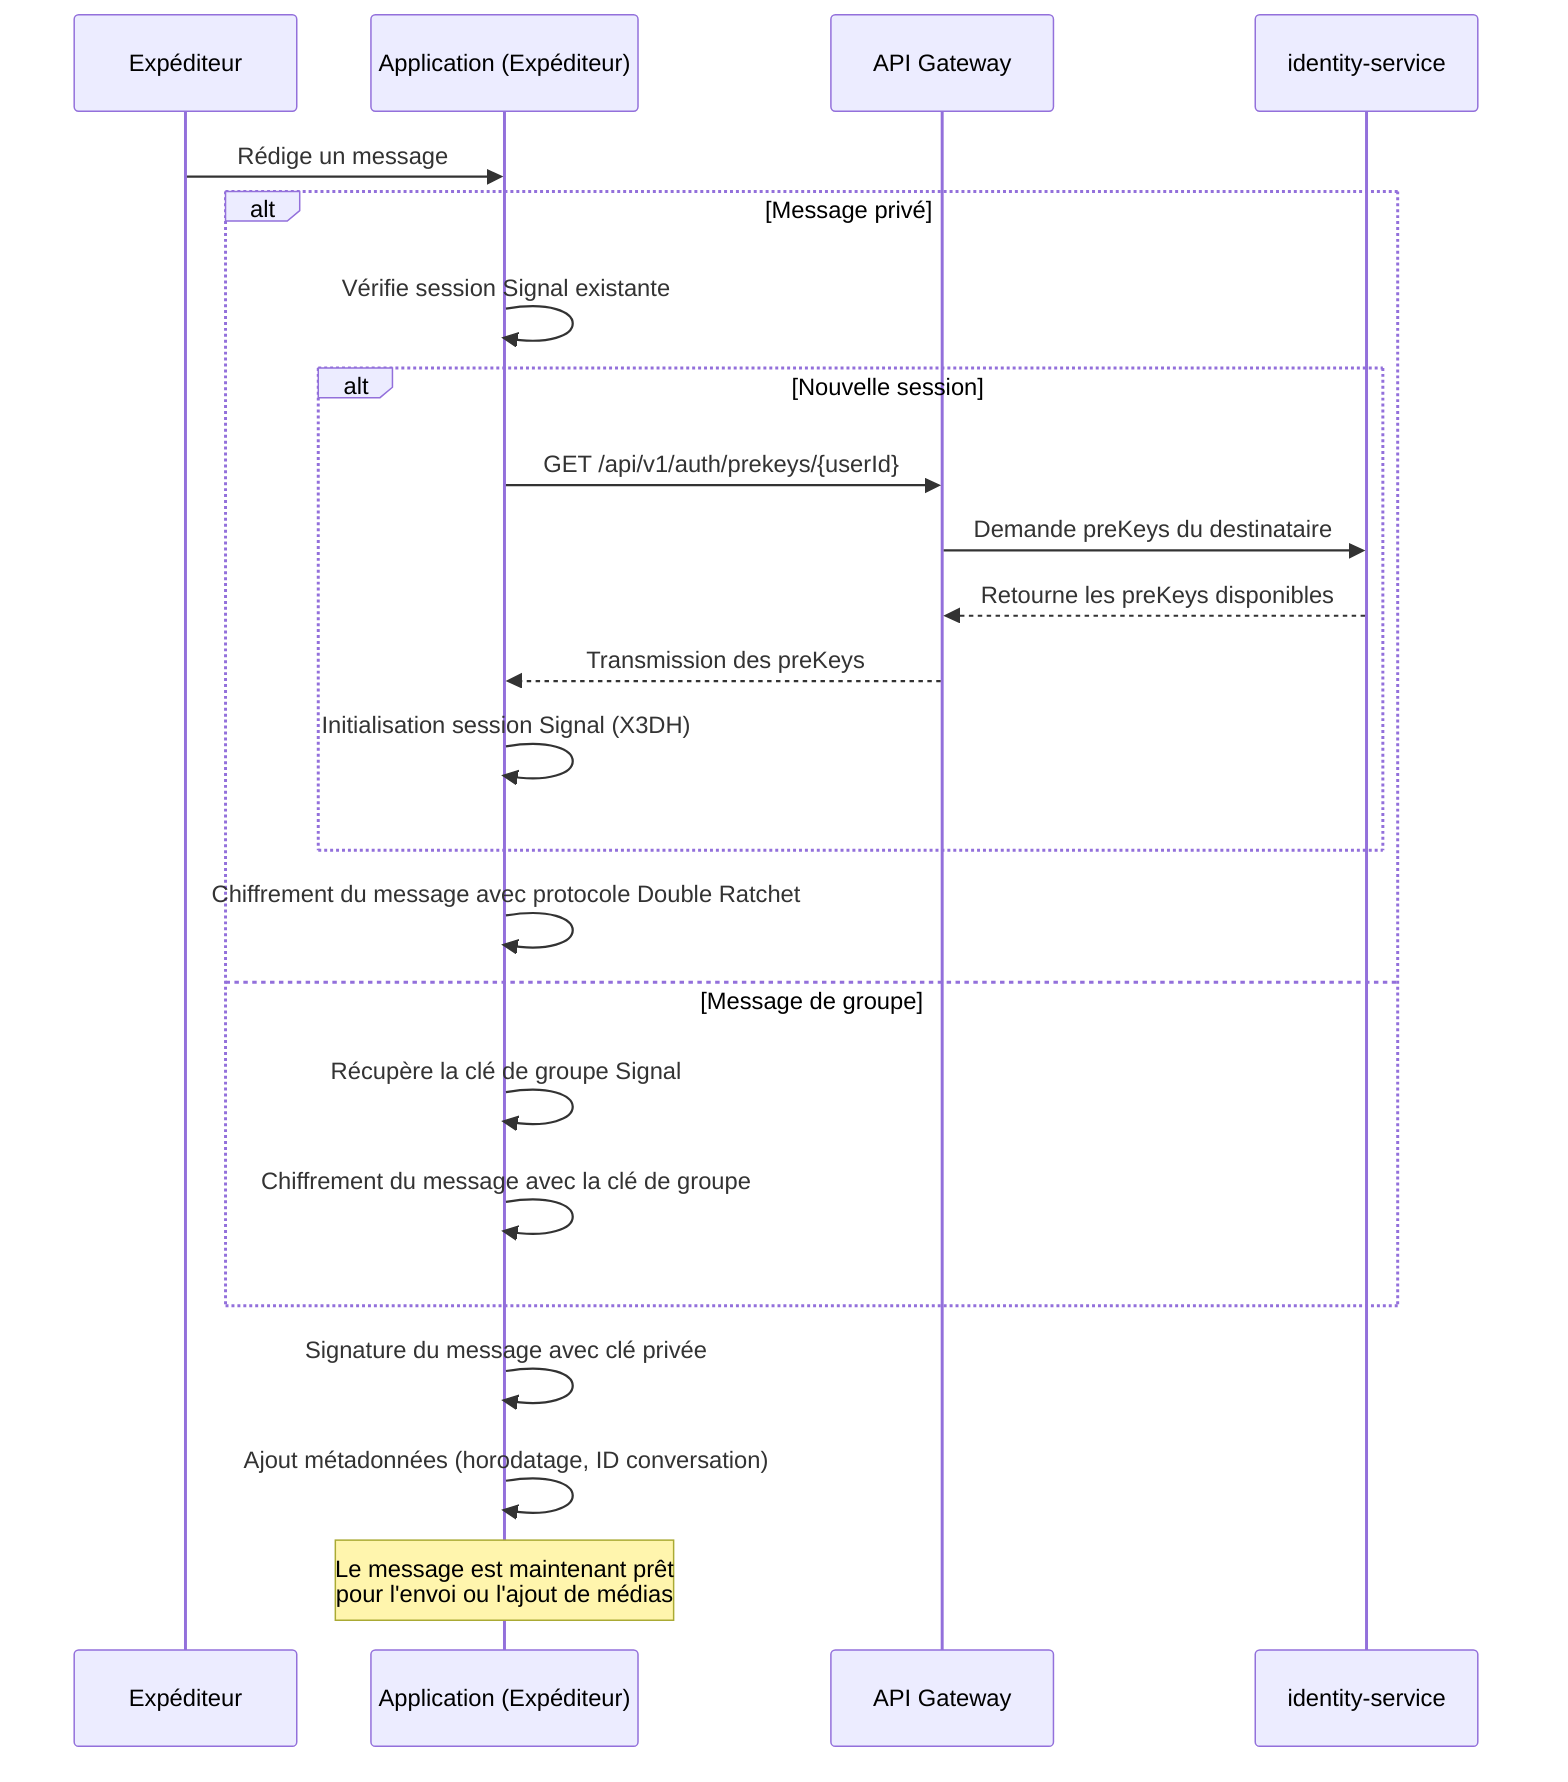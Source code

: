 sequenceDiagram
    participant Sender as Expéditeur
    participant SenderApp as Application (Expéditeur)
    participant API as API Gateway
    participant IS as identity-service
    
    Sender->>SenderApp: Rédige un message
    
    alt Message privé
        SenderApp->>SenderApp: Vérifie session Signal existante
        
        alt Nouvelle session
            SenderApp->>API: GET /api/v1/auth/prekeys/{userId}
            API->>IS: Demande preKeys du destinataire
            IS-->>API: Retourne les preKeys disponibles
            API-->>SenderApp: Transmission des preKeys
            SenderApp->>SenderApp: Initialisation session Signal (X3DH)
        end
        
        SenderApp->>SenderApp: Chiffrement du message avec protocole Double Ratchet
    else Message de groupe
        SenderApp->>SenderApp: Récupère la clé de groupe Signal
        SenderApp->>SenderApp: Chiffrement du message avec la clé de groupe
    end
    
    SenderApp->>SenderApp: Signature du message avec clé privée
    SenderApp->>SenderApp: Ajout métadonnées (horodatage, ID conversation)
    
    Note over SenderApp: Le message est maintenant prêt<br/>pour l'envoi ou l'ajout de médias